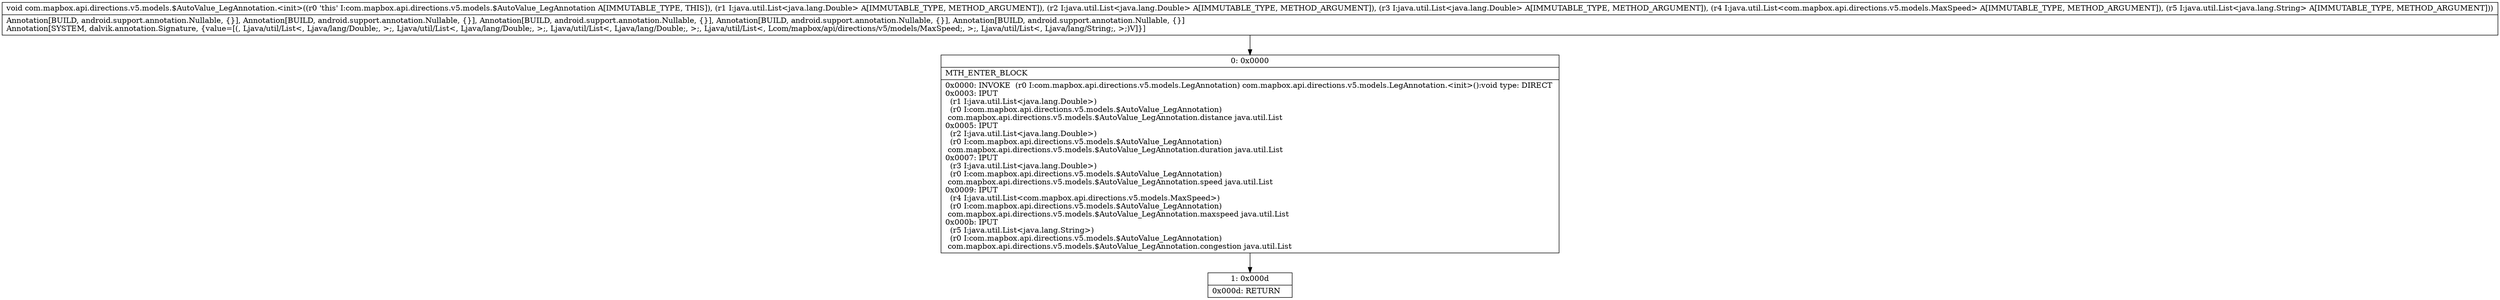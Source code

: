 digraph "CFG forcom.mapbox.api.directions.v5.models.$AutoValue_LegAnnotation.\<init\>(Ljava\/util\/List;Ljava\/util\/List;Ljava\/util\/List;Ljava\/util\/List;Ljava\/util\/List;)V" {
Node_0 [shape=record,label="{0\:\ 0x0000|MTH_ENTER_BLOCK\l|0x0000: INVOKE  (r0 I:com.mapbox.api.directions.v5.models.LegAnnotation) com.mapbox.api.directions.v5.models.LegAnnotation.\<init\>():void type: DIRECT \l0x0003: IPUT  \l  (r1 I:java.util.List\<java.lang.Double\>)\l  (r0 I:com.mapbox.api.directions.v5.models.$AutoValue_LegAnnotation)\l com.mapbox.api.directions.v5.models.$AutoValue_LegAnnotation.distance java.util.List \l0x0005: IPUT  \l  (r2 I:java.util.List\<java.lang.Double\>)\l  (r0 I:com.mapbox.api.directions.v5.models.$AutoValue_LegAnnotation)\l com.mapbox.api.directions.v5.models.$AutoValue_LegAnnotation.duration java.util.List \l0x0007: IPUT  \l  (r3 I:java.util.List\<java.lang.Double\>)\l  (r0 I:com.mapbox.api.directions.v5.models.$AutoValue_LegAnnotation)\l com.mapbox.api.directions.v5.models.$AutoValue_LegAnnotation.speed java.util.List \l0x0009: IPUT  \l  (r4 I:java.util.List\<com.mapbox.api.directions.v5.models.MaxSpeed\>)\l  (r0 I:com.mapbox.api.directions.v5.models.$AutoValue_LegAnnotation)\l com.mapbox.api.directions.v5.models.$AutoValue_LegAnnotation.maxspeed java.util.List \l0x000b: IPUT  \l  (r5 I:java.util.List\<java.lang.String\>)\l  (r0 I:com.mapbox.api.directions.v5.models.$AutoValue_LegAnnotation)\l com.mapbox.api.directions.v5.models.$AutoValue_LegAnnotation.congestion java.util.List \l}"];
Node_1 [shape=record,label="{1\:\ 0x000d|0x000d: RETURN   \l}"];
MethodNode[shape=record,label="{void com.mapbox.api.directions.v5.models.$AutoValue_LegAnnotation.\<init\>((r0 'this' I:com.mapbox.api.directions.v5.models.$AutoValue_LegAnnotation A[IMMUTABLE_TYPE, THIS]), (r1 I:java.util.List\<java.lang.Double\> A[IMMUTABLE_TYPE, METHOD_ARGUMENT]), (r2 I:java.util.List\<java.lang.Double\> A[IMMUTABLE_TYPE, METHOD_ARGUMENT]), (r3 I:java.util.List\<java.lang.Double\> A[IMMUTABLE_TYPE, METHOD_ARGUMENT]), (r4 I:java.util.List\<com.mapbox.api.directions.v5.models.MaxSpeed\> A[IMMUTABLE_TYPE, METHOD_ARGUMENT]), (r5 I:java.util.List\<java.lang.String\> A[IMMUTABLE_TYPE, METHOD_ARGUMENT]))  | Annotation[BUILD, android.support.annotation.Nullable, \{\}], Annotation[BUILD, android.support.annotation.Nullable, \{\}], Annotation[BUILD, android.support.annotation.Nullable, \{\}], Annotation[BUILD, android.support.annotation.Nullable, \{\}], Annotation[BUILD, android.support.annotation.Nullable, \{\}]\lAnnotation[SYSTEM, dalvik.annotation.Signature, \{value=[(, Ljava\/util\/List\<, Ljava\/lang\/Double;, \>;, Ljava\/util\/List\<, Ljava\/lang\/Double;, \>;, Ljava\/util\/List\<, Ljava\/lang\/Double;, \>;, Ljava\/util\/List\<, Lcom\/mapbox\/api\/directions\/v5\/models\/MaxSpeed;, \>;, Ljava\/util\/List\<, Ljava\/lang\/String;, \>;)V]\}]\l}"];
MethodNode -> Node_0;
Node_0 -> Node_1;
}


